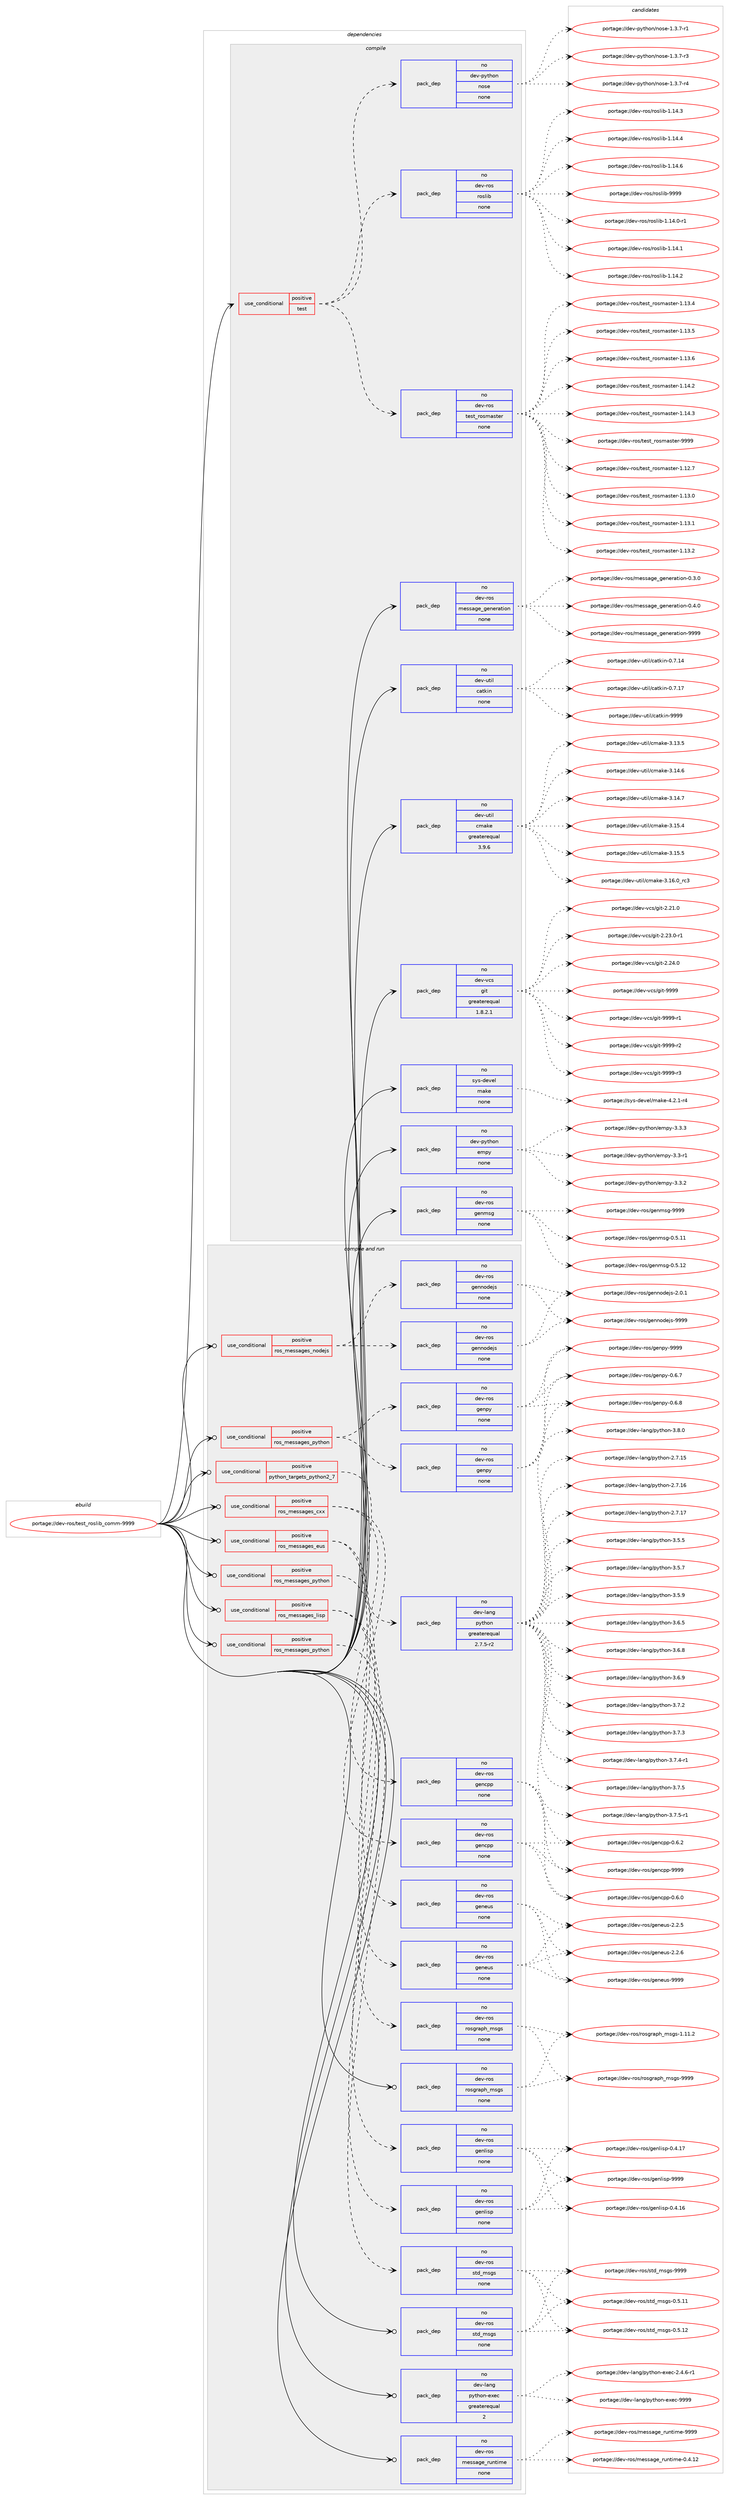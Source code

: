 digraph prolog {

# *************
# Graph options
# *************

newrank=true;
concentrate=true;
compound=true;
graph [rankdir=LR,fontname=Helvetica,fontsize=10,ranksep=1.5];#, ranksep=2.5, nodesep=0.2];
edge  [arrowhead=vee];
node  [fontname=Helvetica,fontsize=10];

# **********
# The ebuild
# **********

subgraph cluster_leftcol {
color=gray;
rank=same;
label=<<i>ebuild</i>>;
id [label="portage://dev-ros/test_roslib_comm-9999", color=red, width=4, href="../dev-ros/test_roslib_comm-9999.svg"];
}

# ****************
# The dependencies
# ****************

subgraph cluster_midcol {
color=gray;
label=<<i>dependencies</i>>;
subgraph cluster_compile {
fillcolor="#eeeeee";
style=filled;
label=<<i>compile</i>>;
subgraph cond45177 {
dependency204293 [label=<<TABLE BORDER="0" CELLBORDER="1" CELLSPACING="0" CELLPADDING="4"><TR><TD ROWSPAN="3" CELLPADDING="10">use_conditional</TD></TR><TR><TD>positive</TD></TR><TR><TD>test</TD></TR></TABLE>>, shape=none, color=red];
subgraph pack155690 {
dependency204294 [label=<<TABLE BORDER="0" CELLBORDER="1" CELLSPACING="0" CELLPADDING="4" WIDTH="220"><TR><TD ROWSPAN="6" CELLPADDING="30">pack_dep</TD></TR><TR><TD WIDTH="110">no</TD></TR><TR><TD>dev-ros</TD></TR><TR><TD>roslib</TD></TR><TR><TD>none</TD></TR><TR><TD></TD></TR></TABLE>>, shape=none, color=blue];
}
dependency204293:e -> dependency204294:w [weight=20,style="dashed",arrowhead="vee"];
subgraph pack155691 {
dependency204295 [label=<<TABLE BORDER="0" CELLBORDER="1" CELLSPACING="0" CELLPADDING="4" WIDTH="220"><TR><TD ROWSPAN="6" CELLPADDING="30">pack_dep</TD></TR><TR><TD WIDTH="110">no</TD></TR><TR><TD>dev-python</TD></TR><TR><TD>nose</TD></TR><TR><TD>none</TD></TR><TR><TD></TD></TR></TABLE>>, shape=none, color=blue];
}
dependency204293:e -> dependency204295:w [weight=20,style="dashed",arrowhead="vee"];
subgraph pack155692 {
dependency204296 [label=<<TABLE BORDER="0" CELLBORDER="1" CELLSPACING="0" CELLPADDING="4" WIDTH="220"><TR><TD ROWSPAN="6" CELLPADDING="30">pack_dep</TD></TR><TR><TD WIDTH="110">no</TD></TR><TR><TD>dev-ros</TD></TR><TR><TD>test_rosmaster</TD></TR><TR><TD>none</TD></TR><TR><TD></TD></TR></TABLE>>, shape=none, color=blue];
}
dependency204293:e -> dependency204296:w [weight=20,style="dashed",arrowhead="vee"];
}
id:e -> dependency204293:w [weight=20,style="solid",arrowhead="vee"];
subgraph pack155693 {
dependency204297 [label=<<TABLE BORDER="0" CELLBORDER="1" CELLSPACING="0" CELLPADDING="4" WIDTH="220"><TR><TD ROWSPAN="6" CELLPADDING="30">pack_dep</TD></TR><TR><TD WIDTH="110">no</TD></TR><TR><TD>dev-python</TD></TR><TR><TD>empy</TD></TR><TR><TD>none</TD></TR><TR><TD></TD></TR></TABLE>>, shape=none, color=blue];
}
id:e -> dependency204297:w [weight=20,style="solid",arrowhead="vee"];
subgraph pack155694 {
dependency204298 [label=<<TABLE BORDER="0" CELLBORDER="1" CELLSPACING="0" CELLPADDING="4" WIDTH="220"><TR><TD ROWSPAN="6" CELLPADDING="30">pack_dep</TD></TR><TR><TD WIDTH="110">no</TD></TR><TR><TD>dev-ros</TD></TR><TR><TD>genmsg</TD></TR><TR><TD>none</TD></TR><TR><TD></TD></TR></TABLE>>, shape=none, color=blue];
}
id:e -> dependency204298:w [weight=20,style="solid",arrowhead="vee"];
subgraph pack155695 {
dependency204299 [label=<<TABLE BORDER="0" CELLBORDER="1" CELLSPACING="0" CELLPADDING="4" WIDTH="220"><TR><TD ROWSPAN="6" CELLPADDING="30">pack_dep</TD></TR><TR><TD WIDTH="110">no</TD></TR><TR><TD>dev-ros</TD></TR><TR><TD>message_generation</TD></TR><TR><TD>none</TD></TR><TR><TD></TD></TR></TABLE>>, shape=none, color=blue];
}
id:e -> dependency204299:w [weight=20,style="solid",arrowhead="vee"];
subgraph pack155696 {
dependency204300 [label=<<TABLE BORDER="0" CELLBORDER="1" CELLSPACING="0" CELLPADDING="4" WIDTH="220"><TR><TD ROWSPAN="6" CELLPADDING="30">pack_dep</TD></TR><TR><TD WIDTH="110">no</TD></TR><TR><TD>dev-util</TD></TR><TR><TD>catkin</TD></TR><TR><TD>none</TD></TR><TR><TD></TD></TR></TABLE>>, shape=none, color=blue];
}
id:e -> dependency204300:w [weight=20,style="solid",arrowhead="vee"];
subgraph pack155697 {
dependency204301 [label=<<TABLE BORDER="0" CELLBORDER="1" CELLSPACING="0" CELLPADDING="4" WIDTH="220"><TR><TD ROWSPAN="6" CELLPADDING="30">pack_dep</TD></TR><TR><TD WIDTH="110">no</TD></TR><TR><TD>dev-util</TD></TR><TR><TD>cmake</TD></TR><TR><TD>greaterequal</TD></TR><TR><TD>3.9.6</TD></TR></TABLE>>, shape=none, color=blue];
}
id:e -> dependency204301:w [weight=20,style="solid",arrowhead="vee"];
subgraph pack155698 {
dependency204302 [label=<<TABLE BORDER="0" CELLBORDER="1" CELLSPACING="0" CELLPADDING="4" WIDTH="220"><TR><TD ROWSPAN="6" CELLPADDING="30">pack_dep</TD></TR><TR><TD WIDTH="110">no</TD></TR><TR><TD>dev-vcs</TD></TR><TR><TD>git</TD></TR><TR><TD>greaterequal</TD></TR><TR><TD>1.8.2.1</TD></TR></TABLE>>, shape=none, color=blue];
}
id:e -> dependency204302:w [weight=20,style="solid",arrowhead="vee"];
subgraph pack155699 {
dependency204303 [label=<<TABLE BORDER="0" CELLBORDER="1" CELLSPACING="0" CELLPADDING="4" WIDTH="220"><TR><TD ROWSPAN="6" CELLPADDING="30">pack_dep</TD></TR><TR><TD WIDTH="110">no</TD></TR><TR><TD>sys-devel</TD></TR><TR><TD>make</TD></TR><TR><TD>none</TD></TR><TR><TD></TD></TR></TABLE>>, shape=none, color=blue];
}
id:e -> dependency204303:w [weight=20,style="solid",arrowhead="vee"];
}
subgraph cluster_compileandrun {
fillcolor="#eeeeee";
style=filled;
label=<<i>compile and run</i>>;
subgraph cond45178 {
dependency204304 [label=<<TABLE BORDER="0" CELLBORDER="1" CELLSPACING="0" CELLPADDING="4"><TR><TD ROWSPAN="3" CELLPADDING="10">use_conditional</TD></TR><TR><TD>positive</TD></TR><TR><TD>python_targets_python2_7</TD></TR></TABLE>>, shape=none, color=red];
subgraph pack155700 {
dependency204305 [label=<<TABLE BORDER="0" CELLBORDER="1" CELLSPACING="0" CELLPADDING="4" WIDTH="220"><TR><TD ROWSPAN="6" CELLPADDING="30">pack_dep</TD></TR><TR><TD WIDTH="110">no</TD></TR><TR><TD>dev-lang</TD></TR><TR><TD>python</TD></TR><TR><TD>greaterequal</TD></TR><TR><TD>2.7.5-r2</TD></TR></TABLE>>, shape=none, color=blue];
}
dependency204304:e -> dependency204305:w [weight=20,style="dashed",arrowhead="vee"];
}
id:e -> dependency204304:w [weight=20,style="solid",arrowhead="odotvee"];
subgraph cond45179 {
dependency204306 [label=<<TABLE BORDER="0" CELLBORDER="1" CELLSPACING="0" CELLPADDING="4"><TR><TD ROWSPAN="3" CELLPADDING="10">use_conditional</TD></TR><TR><TD>positive</TD></TR><TR><TD>ros_messages_cxx</TD></TR></TABLE>>, shape=none, color=red];
subgraph pack155701 {
dependency204307 [label=<<TABLE BORDER="0" CELLBORDER="1" CELLSPACING="0" CELLPADDING="4" WIDTH="220"><TR><TD ROWSPAN="6" CELLPADDING="30">pack_dep</TD></TR><TR><TD WIDTH="110">no</TD></TR><TR><TD>dev-ros</TD></TR><TR><TD>gencpp</TD></TR><TR><TD>none</TD></TR><TR><TD></TD></TR></TABLE>>, shape=none, color=blue];
}
dependency204306:e -> dependency204307:w [weight=20,style="dashed",arrowhead="vee"];
subgraph pack155702 {
dependency204308 [label=<<TABLE BORDER="0" CELLBORDER="1" CELLSPACING="0" CELLPADDING="4" WIDTH="220"><TR><TD ROWSPAN="6" CELLPADDING="30">pack_dep</TD></TR><TR><TD WIDTH="110">no</TD></TR><TR><TD>dev-ros</TD></TR><TR><TD>gencpp</TD></TR><TR><TD>none</TD></TR><TR><TD></TD></TR></TABLE>>, shape=none, color=blue];
}
dependency204306:e -> dependency204308:w [weight=20,style="dashed",arrowhead="vee"];
}
id:e -> dependency204306:w [weight=20,style="solid",arrowhead="odotvee"];
subgraph cond45180 {
dependency204309 [label=<<TABLE BORDER="0" CELLBORDER="1" CELLSPACING="0" CELLPADDING="4"><TR><TD ROWSPAN="3" CELLPADDING="10">use_conditional</TD></TR><TR><TD>positive</TD></TR><TR><TD>ros_messages_eus</TD></TR></TABLE>>, shape=none, color=red];
subgraph pack155703 {
dependency204310 [label=<<TABLE BORDER="0" CELLBORDER="1" CELLSPACING="0" CELLPADDING="4" WIDTH="220"><TR><TD ROWSPAN="6" CELLPADDING="30">pack_dep</TD></TR><TR><TD WIDTH="110">no</TD></TR><TR><TD>dev-ros</TD></TR><TR><TD>geneus</TD></TR><TR><TD>none</TD></TR><TR><TD></TD></TR></TABLE>>, shape=none, color=blue];
}
dependency204309:e -> dependency204310:w [weight=20,style="dashed",arrowhead="vee"];
subgraph pack155704 {
dependency204311 [label=<<TABLE BORDER="0" CELLBORDER="1" CELLSPACING="0" CELLPADDING="4" WIDTH="220"><TR><TD ROWSPAN="6" CELLPADDING="30">pack_dep</TD></TR><TR><TD WIDTH="110">no</TD></TR><TR><TD>dev-ros</TD></TR><TR><TD>geneus</TD></TR><TR><TD>none</TD></TR><TR><TD></TD></TR></TABLE>>, shape=none, color=blue];
}
dependency204309:e -> dependency204311:w [weight=20,style="dashed",arrowhead="vee"];
}
id:e -> dependency204309:w [weight=20,style="solid",arrowhead="odotvee"];
subgraph cond45181 {
dependency204312 [label=<<TABLE BORDER="0" CELLBORDER="1" CELLSPACING="0" CELLPADDING="4"><TR><TD ROWSPAN="3" CELLPADDING="10">use_conditional</TD></TR><TR><TD>positive</TD></TR><TR><TD>ros_messages_lisp</TD></TR></TABLE>>, shape=none, color=red];
subgraph pack155705 {
dependency204313 [label=<<TABLE BORDER="0" CELLBORDER="1" CELLSPACING="0" CELLPADDING="4" WIDTH="220"><TR><TD ROWSPAN="6" CELLPADDING="30">pack_dep</TD></TR><TR><TD WIDTH="110">no</TD></TR><TR><TD>dev-ros</TD></TR><TR><TD>genlisp</TD></TR><TR><TD>none</TD></TR><TR><TD></TD></TR></TABLE>>, shape=none, color=blue];
}
dependency204312:e -> dependency204313:w [weight=20,style="dashed",arrowhead="vee"];
subgraph pack155706 {
dependency204314 [label=<<TABLE BORDER="0" CELLBORDER="1" CELLSPACING="0" CELLPADDING="4" WIDTH="220"><TR><TD ROWSPAN="6" CELLPADDING="30">pack_dep</TD></TR><TR><TD WIDTH="110">no</TD></TR><TR><TD>dev-ros</TD></TR><TR><TD>genlisp</TD></TR><TR><TD>none</TD></TR><TR><TD></TD></TR></TABLE>>, shape=none, color=blue];
}
dependency204312:e -> dependency204314:w [weight=20,style="dashed",arrowhead="vee"];
}
id:e -> dependency204312:w [weight=20,style="solid",arrowhead="odotvee"];
subgraph cond45182 {
dependency204315 [label=<<TABLE BORDER="0" CELLBORDER="1" CELLSPACING="0" CELLPADDING="4"><TR><TD ROWSPAN="3" CELLPADDING="10">use_conditional</TD></TR><TR><TD>positive</TD></TR><TR><TD>ros_messages_nodejs</TD></TR></TABLE>>, shape=none, color=red];
subgraph pack155707 {
dependency204316 [label=<<TABLE BORDER="0" CELLBORDER="1" CELLSPACING="0" CELLPADDING="4" WIDTH="220"><TR><TD ROWSPAN="6" CELLPADDING="30">pack_dep</TD></TR><TR><TD WIDTH="110">no</TD></TR><TR><TD>dev-ros</TD></TR><TR><TD>gennodejs</TD></TR><TR><TD>none</TD></TR><TR><TD></TD></TR></TABLE>>, shape=none, color=blue];
}
dependency204315:e -> dependency204316:w [weight=20,style="dashed",arrowhead="vee"];
subgraph pack155708 {
dependency204317 [label=<<TABLE BORDER="0" CELLBORDER="1" CELLSPACING="0" CELLPADDING="4" WIDTH="220"><TR><TD ROWSPAN="6" CELLPADDING="30">pack_dep</TD></TR><TR><TD WIDTH="110">no</TD></TR><TR><TD>dev-ros</TD></TR><TR><TD>gennodejs</TD></TR><TR><TD>none</TD></TR><TR><TD></TD></TR></TABLE>>, shape=none, color=blue];
}
dependency204315:e -> dependency204317:w [weight=20,style="dashed",arrowhead="vee"];
}
id:e -> dependency204315:w [weight=20,style="solid",arrowhead="odotvee"];
subgraph cond45183 {
dependency204318 [label=<<TABLE BORDER="0" CELLBORDER="1" CELLSPACING="0" CELLPADDING="4"><TR><TD ROWSPAN="3" CELLPADDING="10">use_conditional</TD></TR><TR><TD>positive</TD></TR><TR><TD>ros_messages_python</TD></TR></TABLE>>, shape=none, color=red];
subgraph pack155709 {
dependency204319 [label=<<TABLE BORDER="0" CELLBORDER="1" CELLSPACING="0" CELLPADDING="4" WIDTH="220"><TR><TD ROWSPAN="6" CELLPADDING="30">pack_dep</TD></TR><TR><TD WIDTH="110">no</TD></TR><TR><TD>dev-ros</TD></TR><TR><TD>genpy</TD></TR><TR><TD>none</TD></TR><TR><TD></TD></TR></TABLE>>, shape=none, color=blue];
}
dependency204318:e -> dependency204319:w [weight=20,style="dashed",arrowhead="vee"];
subgraph pack155710 {
dependency204320 [label=<<TABLE BORDER="0" CELLBORDER="1" CELLSPACING="0" CELLPADDING="4" WIDTH="220"><TR><TD ROWSPAN="6" CELLPADDING="30">pack_dep</TD></TR><TR><TD WIDTH="110">no</TD></TR><TR><TD>dev-ros</TD></TR><TR><TD>genpy</TD></TR><TR><TD>none</TD></TR><TR><TD></TD></TR></TABLE>>, shape=none, color=blue];
}
dependency204318:e -> dependency204320:w [weight=20,style="dashed",arrowhead="vee"];
}
id:e -> dependency204318:w [weight=20,style="solid",arrowhead="odotvee"];
subgraph cond45184 {
dependency204321 [label=<<TABLE BORDER="0" CELLBORDER="1" CELLSPACING="0" CELLPADDING="4"><TR><TD ROWSPAN="3" CELLPADDING="10">use_conditional</TD></TR><TR><TD>positive</TD></TR><TR><TD>ros_messages_python</TD></TR></TABLE>>, shape=none, color=red];
subgraph pack155711 {
dependency204322 [label=<<TABLE BORDER="0" CELLBORDER="1" CELLSPACING="0" CELLPADDING="4" WIDTH="220"><TR><TD ROWSPAN="6" CELLPADDING="30">pack_dep</TD></TR><TR><TD WIDTH="110">no</TD></TR><TR><TD>dev-ros</TD></TR><TR><TD>rosgraph_msgs</TD></TR><TR><TD>none</TD></TR><TR><TD></TD></TR></TABLE>>, shape=none, color=blue];
}
dependency204321:e -> dependency204322:w [weight=20,style="dashed",arrowhead="vee"];
}
id:e -> dependency204321:w [weight=20,style="solid",arrowhead="odotvee"];
subgraph cond45185 {
dependency204323 [label=<<TABLE BORDER="0" CELLBORDER="1" CELLSPACING="0" CELLPADDING="4"><TR><TD ROWSPAN="3" CELLPADDING="10">use_conditional</TD></TR><TR><TD>positive</TD></TR><TR><TD>ros_messages_python</TD></TR></TABLE>>, shape=none, color=red];
subgraph pack155712 {
dependency204324 [label=<<TABLE BORDER="0" CELLBORDER="1" CELLSPACING="0" CELLPADDING="4" WIDTH="220"><TR><TD ROWSPAN="6" CELLPADDING="30">pack_dep</TD></TR><TR><TD WIDTH="110">no</TD></TR><TR><TD>dev-ros</TD></TR><TR><TD>std_msgs</TD></TR><TR><TD>none</TD></TR><TR><TD></TD></TR></TABLE>>, shape=none, color=blue];
}
dependency204323:e -> dependency204324:w [weight=20,style="dashed",arrowhead="vee"];
}
id:e -> dependency204323:w [weight=20,style="solid",arrowhead="odotvee"];
subgraph pack155713 {
dependency204325 [label=<<TABLE BORDER="0" CELLBORDER="1" CELLSPACING="0" CELLPADDING="4" WIDTH="220"><TR><TD ROWSPAN="6" CELLPADDING="30">pack_dep</TD></TR><TR><TD WIDTH="110">no</TD></TR><TR><TD>dev-lang</TD></TR><TR><TD>python-exec</TD></TR><TR><TD>greaterequal</TD></TR><TR><TD>2</TD></TR></TABLE>>, shape=none, color=blue];
}
id:e -> dependency204325:w [weight=20,style="solid",arrowhead="odotvee"];
subgraph pack155714 {
dependency204326 [label=<<TABLE BORDER="0" CELLBORDER="1" CELLSPACING="0" CELLPADDING="4" WIDTH="220"><TR><TD ROWSPAN="6" CELLPADDING="30">pack_dep</TD></TR><TR><TD WIDTH="110">no</TD></TR><TR><TD>dev-ros</TD></TR><TR><TD>message_runtime</TD></TR><TR><TD>none</TD></TR><TR><TD></TD></TR></TABLE>>, shape=none, color=blue];
}
id:e -> dependency204326:w [weight=20,style="solid",arrowhead="odotvee"];
subgraph pack155715 {
dependency204327 [label=<<TABLE BORDER="0" CELLBORDER="1" CELLSPACING="0" CELLPADDING="4" WIDTH="220"><TR><TD ROWSPAN="6" CELLPADDING="30">pack_dep</TD></TR><TR><TD WIDTH="110">no</TD></TR><TR><TD>dev-ros</TD></TR><TR><TD>rosgraph_msgs</TD></TR><TR><TD>none</TD></TR><TR><TD></TD></TR></TABLE>>, shape=none, color=blue];
}
id:e -> dependency204327:w [weight=20,style="solid",arrowhead="odotvee"];
subgraph pack155716 {
dependency204328 [label=<<TABLE BORDER="0" CELLBORDER="1" CELLSPACING="0" CELLPADDING="4" WIDTH="220"><TR><TD ROWSPAN="6" CELLPADDING="30">pack_dep</TD></TR><TR><TD WIDTH="110">no</TD></TR><TR><TD>dev-ros</TD></TR><TR><TD>std_msgs</TD></TR><TR><TD>none</TD></TR><TR><TD></TD></TR></TABLE>>, shape=none, color=blue];
}
id:e -> dependency204328:w [weight=20,style="solid",arrowhead="odotvee"];
}
subgraph cluster_run {
fillcolor="#eeeeee";
style=filled;
label=<<i>run</i>>;
}
}

# **************
# The candidates
# **************

subgraph cluster_choices {
rank=same;
color=gray;
label=<<i>candidates</i>>;

subgraph choice155690 {
color=black;
nodesep=1;
choiceportage100101118451141111154711411111510810598454946495246484511449 [label="portage://dev-ros/roslib-1.14.0-r1", color=red, width=4,href="../dev-ros/roslib-1.14.0-r1.svg"];
choiceportage10010111845114111115471141111151081059845494649524649 [label="portage://dev-ros/roslib-1.14.1", color=red, width=4,href="../dev-ros/roslib-1.14.1.svg"];
choiceportage10010111845114111115471141111151081059845494649524650 [label="portage://dev-ros/roslib-1.14.2", color=red, width=4,href="../dev-ros/roslib-1.14.2.svg"];
choiceportage10010111845114111115471141111151081059845494649524651 [label="portage://dev-ros/roslib-1.14.3", color=red, width=4,href="../dev-ros/roslib-1.14.3.svg"];
choiceportage10010111845114111115471141111151081059845494649524652 [label="portage://dev-ros/roslib-1.14.4", color=red, width=4,href="../dev-ros/roslib-1.14.4.svg"];
choiceportage10010111845114111115471141111151081059845494649524654 [label="portage://dev-ros/roslib-1.14.6", color=red, width=4,href="../dev-ros/roslib-1.14.6.svg"];
choiceportage1001011184511411111547114111115108105984557575757 [label="portage://dev-ros/roslib-9999", color=red, width=4,href="../dev-ros/roslib-9999.svg"];
dependency204294:e -> choiceportage100101118451141111154711411111510810598454946495246484511449:w [style=dotted,weight="100"];
dependency204294:e -> choiceportage10010111845114111115471141111151081059845494649524649:w [style=dotted,weight="100"];
dependency204294:e -> choiceportage10010111845114111115471141111151081059845494649524650:w [style=dotted,weight="100"];
dependency204294:e -> choiceportage10010111845114111115471141111151081059845494649524651:w [style=dotted,weight="100"];
dependency204294:e -> choiceportage10010111845114111115471141111151081059845494649524652:w [style=dotted,weight="100"];
dependency204294:e -> choiceportage10010111845114111115471141111151081059845494649524654:w [style=dotted,weight="100"];
dependency204294:e -> choiceportage1001011184511411111547114111115108105984557575757:w [style=dotted,weight="100"];
}
subgraph choice155691 {
color=black;
nodesep=1;
choiceportage10010111845112121116104111110471101111151014549465146554511449 [label="portage://dev-python/nose-1.3.7-r1", color=red, width=4,href="../dev-python/nose-1.3.7-r1.svg"];
choiceportage10010111845112121116104111110471101111151014549465146554511451 [label="portage://dev-python/nose-1.3.7-r3", color=red, width=4,href="../dev-python/nose-1.3.7-r3.svg"];
choiceportage10010111845112121116104111110471101111151014549465146554511452 [label="portage://dev-python/nose-1.3.7-r4", color=red, width=4,href="../dev-python/nose-1.3.7-r4.svg"];
dependency204295:e -> choiceportage10010111845112121116104111110471101111151014549465146554511449:w [style=dotted,weight="100"];
dependency204295:e -> choiceportage10010111845112121116104111110471101111151014549465146554511451:w [style=dotted,weight="100"];
dependency204295:e -> choiceportage10010111845112121116104111110471101111151014549465146554511452:w [style=dotted,weight="100"];
}
subgraph choice155692 {
color=black;
nodesep=1;
choiceportage1001011184511411111547116101115116951141111151099711511610111445494649504655 [label="portage://dev-ros/test_rosmaster-1.12.7", color=red, width=4,href="../dev-ros/test_rosmaster-1.12.7.svg"];
choiceportage1001011184511411111547116101115116951141111151099711511610111445494649514648 [label="portage://dev-ros/test_rosmaster-1.13.0", color=red, width=4,href="../dev-ros/test_rosmaster-1.13.0.svg"];
choiceportage1001011184511411111547116101115116951141111151099711511610111445494649514649 [label="portage://dev-ros/test_rosmaster-1.13.1", color=red, width=4,href="../dev-ros/test_rosmaster-1.13.1.svg"];
choiceportage1001011184511411111547116101115116951141111151099711511610111445494649514650 [label="portage://dev-ros/test_rosmaster-1.13.2", color=red, width=4,href="../dev-ros/test_rosmaster-1.13.2.svg"];
choiceportage1001011184511411111547116101115116951141111151099711511610111445494649514652 [label="portage://dev-ros/test_rosmaster-1.13.4", color=red, width=4,href="../dev-ros/test_rosmaster-1.13.4.svg"];
choiceportage1001011184511411111547116101115116951141111151099711511610111445494649514653 [label="portage://dev-ros/test_rosmaster-1.13.5", color=red, width=4,href="../dev-ros/test_rosmaster-1.13.5.svg"];
choiceportage1001011184511411111547116101115116951141111151099711511610111445494649514654 [label="portage://dev-ros/test_rosmaster-1.13.6", color=red, width=4,href="../dev-ros/test_rosmaster-1.13.6.svg"];
choiceportage1001011184511411111547116101115116951141111151099711511610111445494649524650 [label="portage://dev-ros/test_rosmaster-1.14.2", color=red, width=4,href="../dev-ros/test_rosmaster-1.14.2.svg"];
choiceportage1001011184511411111547116101115116951141111151099711511610111445494649524651 [label="portage://dev-ros/test_rosmaster-1.14.3", color=red, width=4,href="../dev-ros/test_rosmaster-1.14.3.svg"];
choiceportage100101118451141111154711610111511695114111115109971151161011144557575757 [label="portage://dev-ros/test_rosmaster-9999", color=red, width=4,href="../dev-ros/test_rosmaster-9999.svg"];
dependency204296:e -> choiceportage1001011184511411111547116101115116951141111151099711511610111445494649504655:w [style=dotted,weight="100"];
dependency204296:e -> choiceportage1001011184511411111547116101115116951141111151099711511610111445494649514648:w [style=dotted,weight="100"];
dependency204296:e -> choiceportage1001011184511411111547116101115116951141111151099711511610111445494649514649:w [style=dotted,weight="100"];
dependency204296:e -> choiceportage1001011184511411111547116101115116951141111151099711511610111445494649514650:w [style=dotted,weight="100"];
dependency204296:e -> choiceportage1001011184511411111547116101115116951141111151099711511610111445494649514652:w [style=dotted,weight="100"];
dependency204296:e -> choiceportage1001011184511411111547116101115116951141111151099711511610111445494649514653:w [style=dotted,weight="100"];
dependency204296:e -> choiceportage1001011184511411111547116101115116951141111151099711511610111445494649514654:w [style=dotted,weight="100"];
dependency204296:e -> choiceportage1001011184511411111547116101115116951141111151099711511610111445494649524650:w [style=dotted,weight="100"];
dependency204296:e -> choiceportage1001011184511411111547116101115116951141111151099711511610111445494649524651:w [style=dotted,weight="100"];
dependency204296:e -> choiceportage100101118451141111154711610111511695114111115109971151161011144557575757:w [style=dotted,weight="100"];
}
subgraph choice155693 {
color=black;
nodesep=1;
choiceportage1001011184511212111610411111047101109112121455146514511449 [label="portage://dev-python/empy-3.3-r1", color=red, width=4,href="../dev-python/empy-3.3-r1.svg"];
choiceportage1001011184511212111610411111047101109112121455146514650 [label="portage://dev-python/empy-3.3.2", color=red, width=4,href="../dev-python/empy-3.3.2.svg"];
choiceportage1001011184511212111610411111047101109112121455146514651 [label="portage://dev-python/empy-3.3.3", color=red, width=4,href="../dev-python/empy-3.3.3.svg"];
dependency204297:e -> choiceportage1001011184511212111610411111047101109112121455146514511449:w [style=dotted,weight="100"];
dependency204297:e -> choiceportage1001011184511212111610411111047101109112121455146514650:w [style=dotted,weight="100"];
dependency204297:e -> choiceportage1001011184511212111610411111047101109112121455146514651:w [style=dotted,weight="100"];
}
subgraph choice155694 {
color=black;
nodesep=1;
choiceportage100101118451141111154710310111010911510345484653464949 [label="portage://dev-ros/genmsg-0.5.11", color=red, width=4,href="../dev-ros/genmsg-0.5.11.svg"];
choiceportage100101118451141111154710310111010911510345484653464950 [label="portage://dev-ros/genmsg-0.5.12", color=red, width=4,href="../dev-ros/genmsg-0.5.12.svg"];
choiceportage10010111845114111115471031011101091151034557575757 [label="portage://dev-ros/genmsg-9999", color=red, width=4,href="../dev-ros/genmsg-9999.svg"];
dependency204298:e -> choiceportage100101118451141111154710310111010911510345484653464949:w [style=dotted,weight="100"];
dependency204298:e -> choiceportage100101118451141111154710310111010911510345484653464950:w [style=dotted,weight="100"];
dependency204298:e -> choiceportage10010111845114111115471031011101091151034557575757:w [style=dotted,weight="100"];
}
subgraph choice155695 {
color=black;
nodesep=1;
choiceportage1001011184511411111547109101115115971031019510310111010111497116105111110454846514648 [label="portage://dev-ros/message_generation-0.3.0", color=red, width=4,href="../dev-ros/message_generation-0.3.0.svg"];
choiceportage1001011184511411111547109101115115971031019510310111010111497116105111110454846524648 [label="portage://dev-ros/message_generation-0.4.0", color=red, width=4,href="../dev-ros/message_generation-0.4.0.svg"];
choiceportage10010111845114111115471091011151159710310195103101110101114971161051111104557575757 [label="portage://dev-ros/message_generation-9999", color=red, width=4,href="../dev-ros/message_generation-9999.svg"];
dependency204299:e -> choiceportage1001011184511411111547109101115115971031019510310111010111497116105111110454846514648:w [style=dotted,weight="100"];
dependency204299:e -> choiceportage1001011184511411111547109101115115971031019510310111010111497116105111110454846524648:w [style=dotted,weight="100"];
dependency204299:e -> choiceportage10010111845114111115471091011151159710310195103101110101114971161051111104557575757:w [style=dotted,weight="100"];
}
subgraph choice155696 {
color=black;
nodesep=1;
choiceportage1001011184511711610510847999711610710511045484655464952 [label="portage://dev-util/catkin-0.7.14", color=red, width=4,href="../dev-util/catkin-0.7.14.svg"];
choiceportage1001011184511711610510847999711610710511045484655464955 [label="portage://dev-util/catkin-0.7.17", color=red, width=4,href="../dev-util/catkin-0.7.17.svg"];
choiceportage100101118451171161051084799971161071051104557575757 [label="portage://dev-util/catkin-9999", color=red, width=4,href="../dev-util/catkin-9999.svg"];
dependency204300:e -> choiceportage1001011184511711610510847999711610710511045484655464952:w [style=dotted,weight="100"];
dependency204300:e -> choiceportage1001011184511711610510847999711610710511045484655464955:w [style=dotted,weight="100"];
dependency204300:e -> choiceportage100101118451171161051084799971161071051104557575757:w [style=dotted,weight="100"];
}
subgraph choice155697 {
color=black;
nodesep=1;
choiceportage1001011184511711610510847991099710710145514649514653 [label="portage://dev-util/cmake-3.13.5", color=red, width=4,href="../dev-util/cmake-3.13.5.svg"];
choiceportage1001011184511711610510847991099710710145514649524654 [label="portage://dev-util/cmake-3.14.6", color=red, width=4,href="../dev-util/cmake-3.14.6.svg"];
choiceportage1001011184511711610510847991099710710145514649524655 [label="portage://dev-util/cmake-3.14.7", color=red, width=4,href="../dev-util/cmake-3.14.7.svg"];
choiceportage1001011184511711610510847991099710710145514649534652 [label="portage://dev-util/cmake-3.15.4", color=red, width=4,href="../dev-util/cmake-3.15.4.svg"];
choiceportage1001011184511711610510847991099710710145514649534653 [label="portage://dev-util/cmake-3.15.5", color=red, width=4,href="../dev-util/cmake-3.15.5.svg"];
choiceportage1001011184511711610510847991099710710145514649544648951149951 [label="portage://dev-util/cmake-3.16.0_rc3", color=red, width=4,href="../dev-util/cmake-3.16.0_rc3.svg"];
dependency204301:e -> choiceportage1001011184511711610510847991099710710145514649514653:w [style=dotted,weight="100"];
dependency204301:e -> choiceportage1001011184511711610510847991099710710145514649524654:w [style=dotted,weight="100"];
dependency204301:e -> choiceportage1001011184511711610510847991099710710145514649524655:w [style=dotted,weight="100"];
dependency204301:e -> choiceportage1001011184511711610510847991099710710145514649534652:w [style=dotted,weight="100"];
dependency204301:e -> choiceportage1001011184511711610510847991099710710145514649534653:w [style=dotted,weight="100"];
dependency204301:e -> choiceportage1001011184511711610510847991099710710145514649544648951149951:w [style=dotted,weight="100"];
}
subgraph choice155698 {
color=black;
nodesep=1;
choiceportage10010111845118991154710310511645504650494648 [label="portage://dev-vcs/git-2.21.0", color=red, width=4,href="../dev-vcs/git-2.21.0.svg"];
choiceportage100101118451189911547103105116455046505146484511449 [label="portage://dev-vcs/git-2.23.0-r1", color=red, width=4,href="../dev-vcs/git-2.23.0-r1.svg"];
choiceportage10010111845118991154710310511645504650524648 [label="portage://dev-vcs/git-2.24.0", color=red, width=4,href="../dev-vcs/git-2.24.0.svg"];
choiceportage1001011184511899115471031051164557575757 [label="portage://dev-vcs/git-9999", color=red, width=4,href="../dev-vcs/git-9999.svg"];
choiceportage10010111845118991154710310511645575757574511449 [label="portage://dev-vcs/git-9999-r1", color=red, width=4,href="../dev-vcs/git-9999-r1.svg"];
choiceportage10010111845118991154710310511645575757574511450 [label="portage://dev-vcs/git-9999-r2", color=red, width=4,href="../dev-vcs/git-9999-r2.svg"];
choiceportage10010111845118991154710310511645575757574511451 [label="portage://dev-vcs/git-9999-r3", color=red, width=4,href="../dev-vcs/git-9999-r3.svg"];
dependency204302:e -> choiceportage10010111845118991154710310511645504650494648:w [style=dotted,weight="100"];
dependency204302:e -> choiceportage100101118451189911547103105116455046505146484511449:w [style=dotted,weight="100"];
dependency204302:e -> choiceportage10010111845118991154710310511645504650524648:w [style=dotted,weight="100"];
dependency204302:e -> choiceportage1001011184511899115471031051164557575757:w [style=dotted,weight="100"];
dependency204302:e -> choiceportage10010111845118991154710310511645575757574511449:w [style=dotted,weight="100"];
dependency204302:e -> choiceportage10010111845118991154710310511645575757574511450:w [style=dotted,weight="100"];
dependency204302:e -> choiceportage10010111845118991154710310511645575757574511451:w [style=dotted,weight="100"];
}
subgraph choice155699 {
color=black;
nodesep=1;
choiceportage1151211154510010111810110847109971071014552465046494511452 [label="portage://sys-devel/make-4.2.1-r4", color=red, width=4,href="../sys-devel/make-4.2.1-r4.svg"];
dependency204303:e -> choiceportage1151211154510010111810110847109971071014552465046494511452:w [style=dotted,weight="100"];
}
subgraph choice155700 {
color=black;
nodesep=1;
choiceportage10010111845108971101034711212111610411111045504655464953 [label="portage://dev-lang/python-2.7.15", color=red, width=4,href="../dev-lang/python-2.7.15.svg"];
choiceportage10010111845108971101034711212111610411111045504655464954 [label="portage://dev-lang/python-2.7.16", color=red, width=4,href="../dev-lang/python-2.7.16.svg"];
choiceportage10010111845108971101034711212111610411111045504655464955 [label="portage://dev-lang/python-2.7.17", color=red, width=4,href="../dev-lang/python-2.7.17.svg"];
choiceportage100101118451089711010347112121116104111110455146534653 [label="portage://dev-lang/python-3.5.5", color=red, width=4,href="../dev-lang/python-3.5.5.svg"];
choiceportage100101118451089711010347112121116104111110455146534655 [label="portage://dev-lang/python-3.5.7", color=red, width=4,href="../dev-lang/python-3.5.7.svg"];
choiceportage100101118451089711010347112121116104111110455146534657 [label="portage://dev-lang/python-3.5.9", color=red, width=4,href="../dev-lang/python-3.5.9.svg"];
choiceportage100101118451089711010347112121116104111110455146544653 [label="portage://dev-lang/python-3.6.5", color=red, width=4,href="../dev-lang/python-3.6.5.svg"];
choiceportage100101118451089711010347112121116104111110455146544656 [label="portage://dev-lang/python-3.6.8", color=red, width=4,href="../dev-lang/python-3.6.8.svg"];
choiceportage100101118451089711010347112121116104111110455146544657 [label="portage://dev-lang/python-3.6.9", color=red, width=4,href="../dev-lang/python-3.6.9.svg"];
choiceportage100101118451089711010347112121116104111110455146554650 [label="portage://dev-lang/python-3.7.2", color=red, width=4,href="../dev-lang/python-3.7.2.svg"];
choiceportage100101118451089711010347112121116104111110455146554651 [label="portage://dev-lang/python-3.7.3", color=red, width=4,href="../dev-lang/python-3.7.3.svg"];
choiceportage1001011184510897110103471121211161041111104551465546524511449 [label="portage://dev-lang/python-3.7.4-r1", color=red, width=4,href="../dev-lang/python-3.7.4-r1.svg"];
choiceportage100101118451089711010347112121116104111110455146554653 [label="portage://dev-lang/python-3.7.5", color=red, width=4,href="../dev-lang/python-3.7.5.svg"];
choiceportage1001011184510897110103471121211161041111104551465546534511449 [label="portage://dev-lang/python-3.7.5-r1", color=red, width=4,href="../dev-lang/python-3.7.5-r1.svg"];
choiceportage100101118451089711010347112121116104111110455146564648 [label="portage://dev-lang/python-3.8.0", color=red, width=4,href="../dev-lang/python-3.8.0.svg"];
dependency204305:e -> choiceportage10010111845108971101034711212111610411111045504655464953:w [style=dotted,weight="100"];
dependency204305:e -> choiceportage10010111845108971101034711212111610411111045504655464954:w [style=dotted,weight="100"];
dependency204305:e -> choiceportage10010111845108971101034711212111610411111045504655464955:w [style=dotted,weight="100"];
dependency204305:e -> choiceportage100101118451089711010347112121116104111110455146534653:w [style=dotted,weight="100"];
dependency204305:e -> choiceportage100101118451089711010347112121116104111110455146534655:w [style=dotted,weight="100"];
dependency204305:e -> choiceportage100101118451089711010347112121116104111110455146534657:w [style=dotted,weight="100"];
dependency204305:e -> choiceportage100101118451089711010347112121116104111110455146544653:w [style=dotted,weight="100"];
dependency204305:e -> choiceportage100101118451089711010347112121116104111110455146544656:w [style=dotted,weight="100"];
dependency204305:e -> choiceportage100101118451089711010347112121116104111110455146544657:w [style=dotted,weight="100"];
dependency204305:e -> choiceportage100101118451089711010347112121116104111110455146554650:w [style=dotted,weight="100"];
dependency204305:e -> choiceportage100101118451089711010347112121116104111110455146554651:w [style=dotted,weight="100"];
dependency204305:e -> choiceportage1001011184510897110103471121211161041111104551465546524511449:w [style=dotted,weight="100"];
dependency204305:e -> choiceportage100101118451089711010347112121116104111110455146554653:w [style=dotted,weight="100"];
dependency204305:e -> choiceportage1001011184510897110103471121211161041111104551465546534511449:w [style=dotted,weight="100"];
dependency204305:e -> choiceportage100101118451089711010347112121116104111110455146564648:w [style=dotted,weight="100"];
}
subgraph choice155701 {
color=black;
nodesep=1;
choiceportage100101118451141111154710310111099112112454846544648 [label="portage://dev-ros/gencpp-0.6.0", color=red, width=4,href="../dev-ros/gencpp-0.6.0.svg"];
choiceportage100101118451141111154710310111099112112454846544650 [label="portage://dev-ros/gencpp-0.6.2", color=red, width=4,href="../dev-ros/gencpp-0.6.2.svg"];
choiceportage1001011184511411111547103101110991121124557575757 [label="portage://dev-ros/gencpp-9999", color=red, width=4,href="../dev-ros/gencpp-9999.svg"];
dependency204307:e -> choiceportage100101118451141111154710310111099112112454846544648:w [style=dotted,weight="100"];
dependency204307:e -> choiceportage100101118451141111154710310111099112112454846544650:w [style=dotted,weight="100"];
dependency204307:e -> choiceportage1001011184511411111547103101110991121124557575757:w [style=dotted,weight="100"];
}
subgraph choice155702 {
color=black;
nodesep=1;
choiceportage100101118451141111154710310111099112112454846544648 [label="portage://dev-ros/gencpp-0.6.0", color=red, width=4,href="../dev-ros/gencpp-0.6.0.svg"];
choiceportage100101118451141111154710310111099112112454846544650 [label="portage://dev-ros/gencpp-0.6.2", color=red, width=4,href="../dev-ros/gencpp-0.6.2.svg"];
choiceportage1001011184511411111547103101110991121124557575757 [label="portage://dev-ros/gencpp-9999", color=red, width=4,href="../dev-ros/gencpp-9999.svg"];
dependency204308:e -> choiceportage100101118451141111154710310111099112112454846544648:w [style=dotted,weight="100"];
dependency204308:e -> choiceportage100101118451141111154710310111099112112454846544650:w [style=dotted,weight="100"];
dependency204308:e -> choiceportage1001011184511411111547103101110991121124557575757:w [style=dotted,weight="100"];
}
subgraph choice155703 {
color=black;
nodesep=1;
choiceportage1001011184511411111547103101110101117115455046504653 [label="portage://dev-ros/geneus-2.2.5", color=red, width=4,href="../dev-ros/geneus-2.2.5.svg"];
choiceportage1001011184511411111547103101110101117115455046504654 [label="portage://dev-ros/geneus-2.2.6", color=red, width=4,href="../dev-ros/geneus-2.2.6.svg"];
choiceportage10010111845114111115471031011101011171154557575757 [label="portage://dev-ros/geneus-9999", color=red, width=4,href="../dev-ros/geneus-9999.svg"];
dependency204310:e -> choiceportage1001011184511411111547103101110101117115455046504653:w [style=dotted,weight="100"];
dependency204310:e -> choiceportage1001011184511411111547103101110101117115455046504654:w [style=dotted,weight="100"];
dependency204310:e -> choiceportage10010111845114111115471031011101011171154557575757:w [style=dotted,weight="100"];
}
subgraph choice155704 {
color=black;
nodesep=1;
choiceportage1001011184511411111547103101110101117115455046504653 [label="portage://dev-ros/geneus-2.2.5", color=red, width=4,href="../dev-ros/geneus-2.2.5.svg"];
choiceportage1001011184511411111547103101110101117115455046504654 [label="portage://dev-ros/geneus-2.2.6", color=red, width=4,href="../dev-ros/geneus-2.2.6.svg"];
choiceportage10010111845114111115471031011101011171154557575757 [label="portage://dev-ros/geneus-9999", color=red, width=4,href="../dev-ros/geneus-9999.svg"];
dependency204311:e -> choiceportage1001011184511411111547103101110101117115455046504653:w [style=dotted,weight="100"];
dependency204311:e -> choiceportage1001011184511411111547103101110101117115455046504654:w [style=dotted,weight="100"];
dependency204311:e -> choiceportage10010111845114111115471031011101011171154557575757:w [style=dotted,weight="100"];
}
subgraph choice155705 {
color=black;
nodesep=1;
choiceportage100101118451141111154710310111010810511511245484652464954 [label="portage://dev-ros/genlisp-0.4.16", color=red, width=4,href="../dev-ros/genlisp-0.4.16.svg"];
choiceportage100101118451141111154710310111010810511511245484652464955 [label="portage://dev-ros/genlisp-0.4.17", color=red, width=4,href="../dev-ros/genlisp-0.4.17.svg"];
choiceportage10010111845114111115471031011101081051151124557575757 [label="portage://dev-ros/genlisp-9999", color=red, width=4,href="../dev-ros/genlisp-9999.svg"];
dependency204313:e -> choiceportage100101118451141111154710310111010810511511245484652464954:w [style=dotted,weight="100"];
dependency204313:e -> choiceportage100101118451141111154710310111010810511511245484652464955:w [style=dotted,weight="100"];
dependency204313:e -> choiceportage10010111845114111115471031011101081051151124557575757:w [style=dotted,weight="100"];
}
subgraph choice155706 {
color=black;
nodesep=1;
choiceportage100101118451141111154710310111010810511511245484652464954 [label="portage://dev-ros/genlisp-0.4.16", color=red, width=4,href="../dev-ros/genlisp-0.4.16.svg"];
choiceportage100101118451141111154710310111010810511511245484652464955 [label="portage://dev-ros/genlisp-0.4.17", color=red, width=4,href="../dev-ros/genlisp-0.4.17.svg"];
choiceportage10010111845114111115471031011101081051151124557575757 [label="portage://dev-ros/genlisp-9999", color=red, width=4,href="../dev-ros/genlisp-9999.svg"];
dependency204314:e -> choiceportage100101118451141111154710310111010810511511245484652464954:w [style=dotted,weight="100"];
dependency204314:e -> choiceportage100101118451141111154710310111010810511511245484652464955:w [style=dotted,weight="100"];
dependency204314:e -> choiceportage10010111845114111115471031011101081051151124557575757:w [style=dotted,weight="100"];
}
subgraph choice155707 {
color=black;
nodesep=1;
choiceportage1001011184511411111547103101110110111100101106115455046484649 [label="portage://dev-ros/gennodejs-2.0.1", color=red, width=4,href="../dev-ros/gennodejs-2.0.1.svg"];
choiceportage10010111845114111115471031011101101111001011061154557575757 [label="portage://dev-ros/gennodejs-9999", color=red, width=4,href="../dev-ros/gennodejs-9999.svg"];
dependency204316:e -> choiceportage1001011184511411111547103101110110111100101106115455046484649:w [style=dotted,weight="100"];
dependency204316:e -> choiceportage10010111845114111115471031011101101111001011061154557575757:w [style=dotted,weight="100"];
}
subgraph choice155708 {
color=black;
nodesep=1;
choiceportage1001011184511411111547103101110110111100101106115455046484649 [label="portage://dev-ros/gennodejs-2.0.1", color=red, width=4,href="../dev-ros/gennodejs-2.0.1.svg"];
choiceportage10010111845114111115471031011101101111001011061154557575757 [label="portage://dev-ros/gennodejs-9999", color=red, width=4,href="../dev-ros/gennodejs-9999.svg"];
dependency204317:e -> choiceportage1001011184511411111547103101110110111100101106115455046484649:w [style=dotted,weight="100"];
dependency204317:e -> choiceportage10010111845114111115471031011101101111001011061154557575757:w [style=dotted,weight="100"];
}
subgraph choice155709 {
color=black;
nodesep=1;
choiceportage1001011184511411111547103101110112121454846544655 [label="portage://dev-ros/genpy-0.6.7", color=red, width=4,href="../dev-ros/genpy-0.6.7.svg"];
choiceportage1001011184511411111547103101110112121454846544656 [label="portage://dev-ros/genpy-0.6.8", color=red, width=4,href="../dev-ros/genpy-0.6.8.svg"];
choiceportage10010111845114111115471031011101121214557575757 [label="portage://dev-ros/genpy-9999", color=red, width=4,href="../dev-ros/genpy-9999.svg"];
dependency204319:e -> choiceportage1001011184511411111547103101110112121454846544655:w [style=dotted,weight="100"];
dependency204319:e -> choiceportage1001011184511411111547103101110112121454846544656:w [style=dotted,weight="100"];
dependency204319:e -> choiceportage10010111845114111115471031011101121214557575757:w [style=dotted,weight="100"];
}
subgraph choice155710 {
color=black;
nodesep=1;
choiceportage1001011184511411111547103101110112121454846544655 [label="portage://dev-ros/genpy-0.6.7", color=red, width=4,href="../dev-ros/genpy-0.6.7.svg"];
choiceportage1001011184511411111547103101110112121454846544656 [label="portage://dev-ros/genpy-0.6.8", color=red, width=4,href="../dev-ros/genpy-0.6.8.svg"];
choiceportage10010111845114111115471031011101121214557575757 [label="portage://dev-ros/genpy-9999", color=red, width=4,href="../dev-ros/genpy-9999.svg"];
dependency204320:e -> choiceportage1001011184511411111547103101110112121454846544655:w [style=dotted,weight="100"];
dependency204320:e -> choiceportage1001011184511411111547103101110112121454846544656:w [style=dotted,weight="100"];
dependency204320:e -> choiceportage10010111845114111115471031011101121214557575757:w [style=dotted,weight="100"];
}
subgraph choice155711 {
color=black;
nodesep=1;
choiceportage1001011184511411111547114111115103114971121049510911510311545494649494650 [label="portage://dev-ros/rosgraph_msgs-1.11.2", color=red, width=4,href="../dev-ros/rosgraph_msgs-1.11.2.svg"];
choiceportage100101118451141111154711411111510311497112104951091151031154557575757 [label="portage://dev-ros/rosgraph_msgs-9999", color=red, width=4,href="../dev-ros/rosgraph_msgs-9999.svg"];
dependency204322:e -> choiceportage1001011184511411111547114111115103114971121049510911510311545494649494650:w [style=dotted,weight="100"];
dependency204322:e -> choiceportage100101118451141111154711411111510311497112104951091151031154557575757:w [style=dotted,weight="100"];
}
subgraph choice155712 {
color=black;
nodesep=1;
choiceportage10010111845114111115471151161009510911510311545484653464949 [label="portage://dev-ros/std_msgs-0.5.11", color=red, width=4,href="../dev-ros/std_msgs-0.5.11.svg"];
choiceportage10010111845114111115471151161009510911510311545484653464950 [label="portage://dev-ros/std_msgs-0.5.12", color=red, width=4,href="../dev-ros/std_msgs-0.5.12.svg"];
choiceportage1001011184511411111547115116100951091151031154557575757 [label="portage://dev-ros/std_msgs-9999", color=red, width=4,href="../dev-ros/std_msgs-9999.svg"];
dependency204324:e -> choiceportage10010111845114111115471151161009510911510311545484653464949:w [style=dotted,weight="100"];
dependency204324:e -> choiceportage10010111845114111115471151161009510911510311545484653464950:w [style=dotted,weight="100"];
dependency204324:e -> choiceportage1001011184511411111547115116100951091151031154557575757:w [style=dotted,weight="100"];
}
subgraph choice155713 {
color=black;
nodesep=1;
choiceportage10010111845108971101034711212111610411111045101120101994550465246544511449 [label="portage://dev-lang/python-exec-2.4.6-r1", color=red, width=4,href="../dev-lang/python-exec-2.4.6-r1.svg"];
choiceportage10010111845108971101034711212111610411111045101120101994557575757 [label="portage://dev-lang/python-exec-9999", color=red, width=4,href="../dev-lang/python-exec-9999.svg"];
dependency204325:e -> choiceportage10010111845108971101034711212111610411111045101120101994550465246544511449:w [style=dotted,weight="100"];
dependency204325:e -> choiceportage10010111845108971101034711212111610411111045101120101994557575757:w [style=dotted,weight="100"];
}
subgraph choice155714 {
color=black;
nodesep=1;
choiceportage1001011184511411111547109101115115971031019511411711011610510910145484652464950 [label="portage://dev-ros/message_runtime-0.4.12", color=red, width=4,href="../dev-ros/message_runtime-0.4.12.svg"];
choiceportage100101118451141111154710910111511597103101951141171101161051091014557575757 [label="portage://dev-ros/message_runtime-9999", color=red, width=4,href="../dev-ros/message_runtime-9999.svg"];
dependency204326:e -> choiceportage1001011184511411111547109101115115971031019511411711011610510910145484652464950:w [style=dotted,weight="100"];
dependency204326:e -> choiceportage100101118451141111154710910111511597103101951141171101161051091014557575757:w [style=dotted,weight="100"];
}
subgraph choice155715 {
color=black;
nodesep=1;
choiceportage1001011184511411111547114111115103114971121049510911510311545494649494650 [label="portage://dev-ros/rosgraph_msgs-1.11.2", color=red, width=4,href="../dev-ros/rosgraph_msgs-1.11.2.svg"];
choiceportage100101118451141111154711411111510311497112104951091151031154557575757 [label="portage://dev-ros/rosgraph_msgs-9999", color=red, width=4,href="../dev-ros/rosgraph_msgs-9999.svg"];
dependency204327:e -> choiceportage1001011184511411111547114111115103114971121049510911510311545494649494650:w [style=dotted,weight="100"];
dependency204327:e -> choiceportage100101118451141111154711411111510311497112104951091151031154557575757:w [style=dotted,weight="100"];
}
subgraph choice155716 {
color=black;
nodesep=1;
choiceportage10010111845114111115471151161009510911510311545484653464949 [label="portage://dev-ros/std_msgs-0.5.11", color=red, width=4,href="../dev-ros/std_msgs-0.5.11.svg"];
choiceportage10010111845114111115471151161009510911510311545484653464950 [label="portage://dev-ros/std_msgs-0.5.12", color=red, width=4,href="../dev-ros/std_msgs-0.5.12.svg"];
choiceportage1001011184511411111547115116100951091151031154557575757 [label="portage://dev-ros/std_msgs-9999", color=red, width=4,href="../dev-ros/std_msgs-9999.svg"];
dependency204328:e -> choiceportage10010111845114111115471151161009510911510311545484653464949:w [style=dotted,weight="100"];
dependency204328:e -> choiceportage10010111845114111115471151161009510911510311545484653464950:w [style=dotted,weight="100"];
dependency204328:e -> choiceportage1001011184511411111547115116100951091151031154557575757:w [style=dotted,weight="100"];
}
}

}
